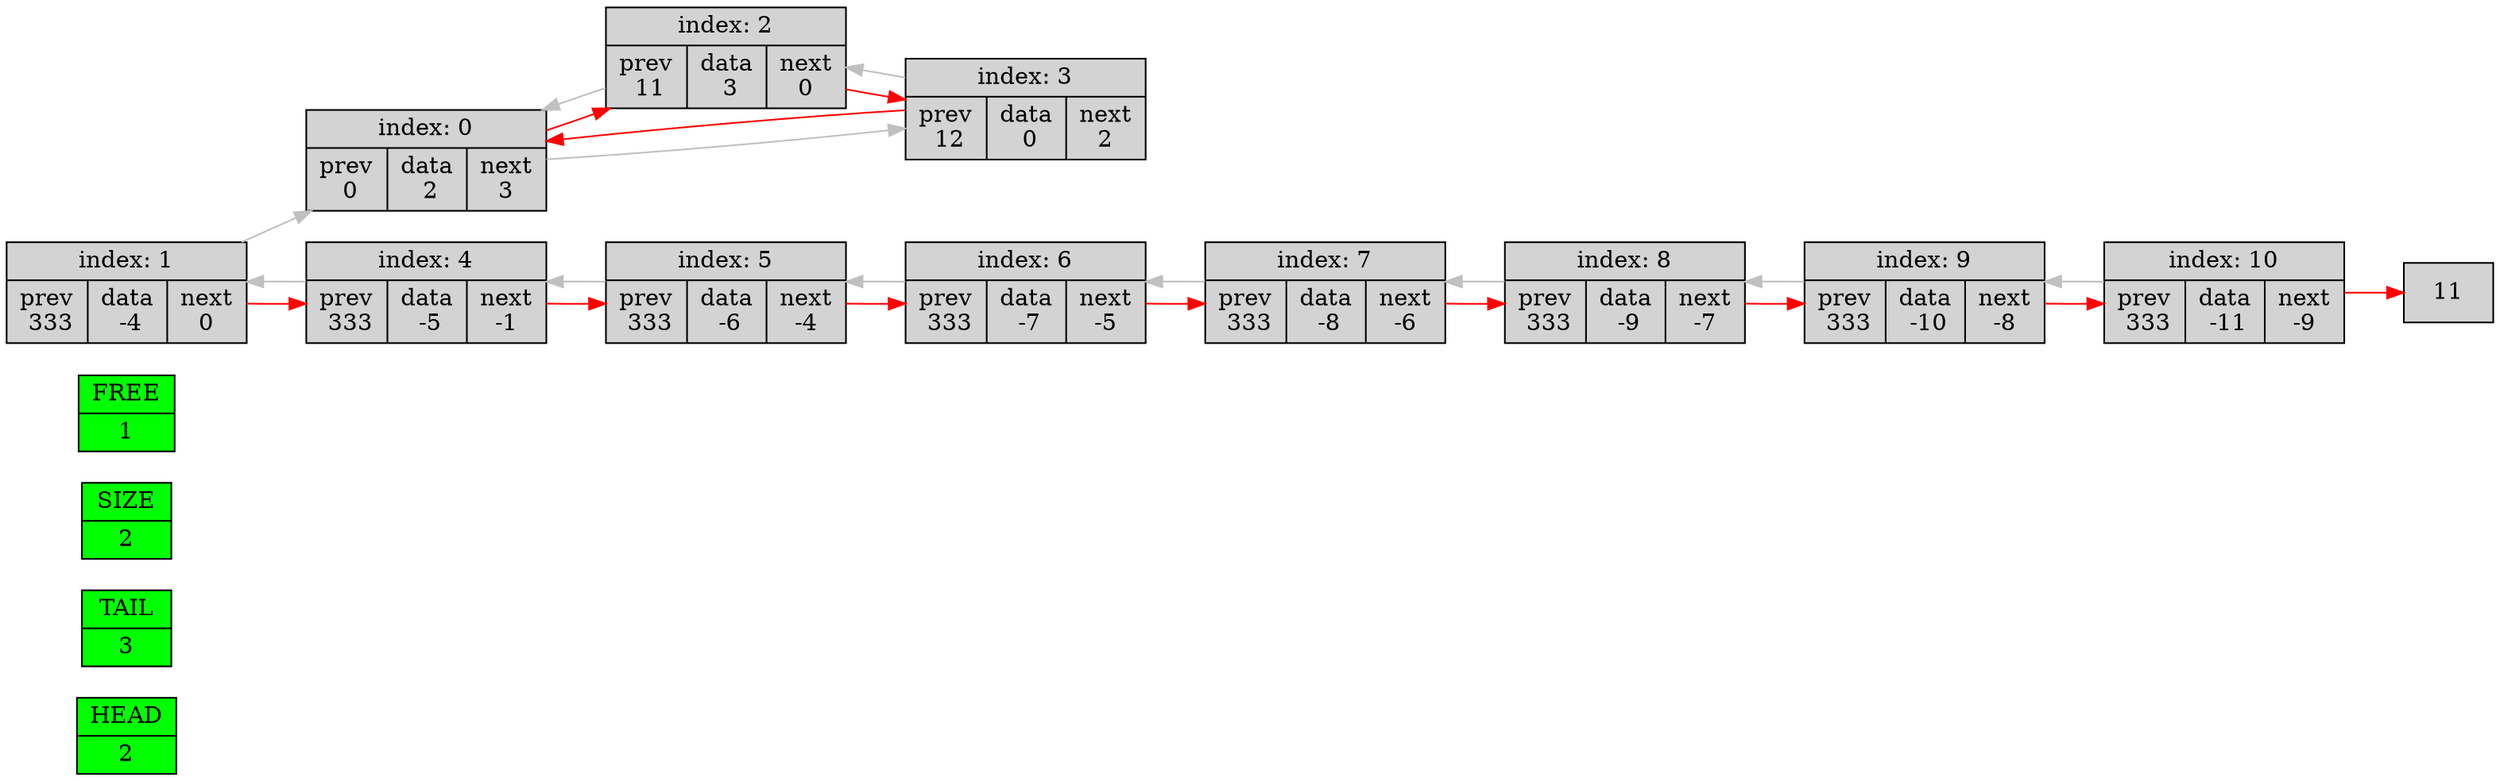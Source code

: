 digraph List
{
	rankdir = LR;
	{
		rankdir = LR;
		node [shape = record, style = filled];
		head [label = "HEAD | 2", fillcolor = "green"];
		tail [label = "TAIL | 3", fillcolor = "green"];
		size [label = "SIZE | 2", fillcolor = "green"];
		free [label = "FREE | 1", fillcolor = "green"];
	}
node [shape = record, style = filled];
0 [label = "index: 0 | { prev\n 0 | data\n 2 | next\n3 } ", fillcolor = "lightgrey"];
1 [label = "index: 1 | { prev\n 333 | data\n -4 | next\n0 } ", fillcolor = "lightgrey"];
2 [label = "index: 2 | { prev\n 11 | data\n 3 | next\n0 } ", fillcolor = "lightgrey"];
3 [label = "index: 3 | { prev\n 12 | data\n 0 | next\n2 } ", fillcolor = "lightgrey"];
4 [label = "index: 4 | { prev\n 333 | data\n -5 | next\n-1 } ", fillcolor = "lightgrey"];
5 [label = "index: 5 | { prev\n 333 | data\n -6 | next\n-4 } ", fillcolor = "lightgrey"];
6 [label = "index: 6 | { prev\n 333 | data\n -7 | next\n-5 } ", fillcolor = "lightgrey"];
7 [label = "index: 7 | { prev\n 333 | data\n -8 | next\n-6 } ", fillcolor = "lightgrey"];
8 [label = "index: 8 | { prev\n 333 | data\n -9 | next\n-7 } ", fillcolor = "lightgrey"];
9 [label = "index: 9 | { prev\n 333 | data\n -10 | next\n-8 } ", fillcolor = "lightgrey"];
10 [label = "index: 10 | { prev\n 333 | data\n -11 | next\n-9 } ", fillcolor = "lightgrey"];
	0->2 [color = "red", frontcolor = "lightgrey", label = ""];
	0->3 [color = "grey", frontcolor = "lightgrey", label = ""];
	1->4 [color = "red", frontcolor = "lightgrey", label = ""];
	1->0 [color = "grey", frontcolor = "lightgrey", label = ""];
	2->3 [color = "red", frontcolor = "lightgrey", label = ""];
	2->0 [color = "grey", frontcolor = "lightgrey", label = ""];
	3->0 [color = "red", frontcolor = "lightgrey", label = ""];
	3->2 [color = "grey", frontcolor = "lightgrey", label = ""];
	4->5 [color = "red", frontcolor = "lightgrey", label = ""];
	4->1 [color = "grey", frontcolor = "lightgrey", label = ""];
	5->6 [color = "red", frontcolor = "lightgrey", label = ""];
	5->4 [color = "grey", frontcolor = "lightgrey", label = ""];
	6->7 [color = "red", frontcolor = "lightgrey", label = ""];
	6->5 [color = "grey", frontcolor = "lightgrey", label = ""];
	7->8 [color = "red", frontcolor = "lightgrey", label = ""];
	7->6 [color = "grey", frontcolor = "lightgrey", label = ""];
	8->9 [color = "red", frontcolor = "lightgrey", label = ""];
	8->7 [color = "grey", frontcolor = "lightgrey", label = ""];
	9->10 [color = "red", frontcolor = "lightgrey", label = ""];
	9->8 [color = "grey", frontcolor = "lightgrey", label = ""];
	10->11 [color = "red", frontcolor = "lightgrey", label = ""];
	10->9 [color = "grey", frontcolor = "lightgrey", label = ""];
}
